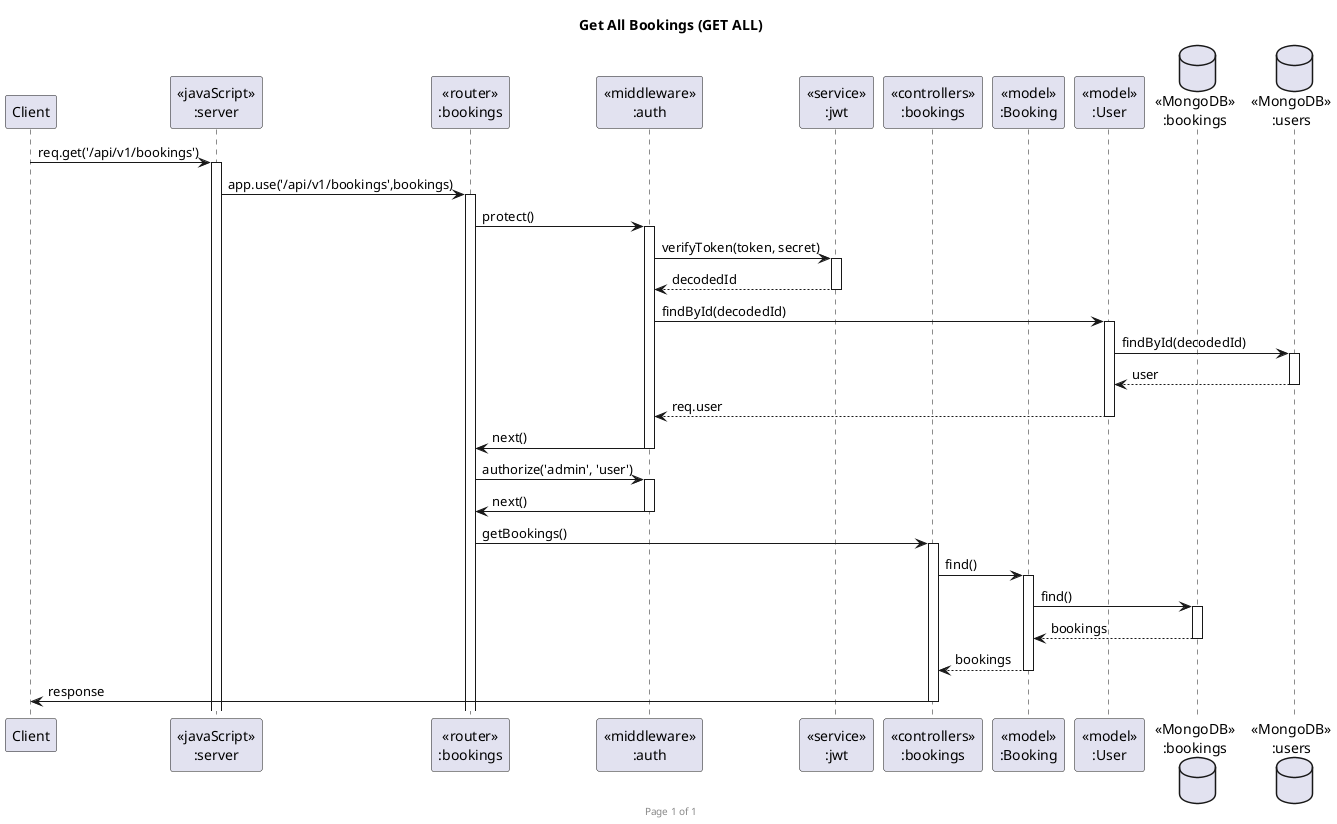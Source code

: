 @startuml Get All Bookings (GET ALL)

footer Page %page% of %lastpage%
title "Get All Bookings (GET ALL)"

participant "Client" as client
participant "<<javaScript>>\n:server" as server
participant "<<router>>\n:bookings" as routerBookings
participant "<<middleware>>\n:auth" as authMiddleware
participant "<<service>>\n:jwt" as jwtService
participant "<<controllers>>\n:bookings" as controllersBookings
participant "<<model>>\n:Booking" as modelBooking
participant "<<model>>\n:User" as modelUser
database "<<MongoDB>>\n:bookings" as BookingsDatabase
database "<<MongoDB>>\n:users" as UsersDatabase

client->server ++:req.get('/api/v1/bookings')
server->routerBookings ++:app.use('/api/v1/bookings',bookings)

routerBookings -> authMiddleware ++:protect()
authMiddleware -> jwtService ++:verifyToken(token, secret)
authMiddleware <-- jwtService --: decodedId

authMiddleware -> modelUser ++: findById(decodedId)
modelUser -> UsersDatabase ++: findById(decodedId)
modelUser <-- UsersDatabase --: user
authMiddleware <-- modelUser --: req.user
authMiddleware -> routerBookings --: next()
routerBookings -> authMiddleware ++: authorize('admin', 'user')
authMiddleware -> routerBookings --: next()

routerBookings -> controllersBookings ++:getBookings()
controllersBookings->modelBooking ++:find()
modelBooking ->BookingsDatabase ++: find()
BookingsDatabase --> modelBooking --: bookings
controllersBookings <-- modelBooking --:bookings
controllersBookings->client --:response

@enduml